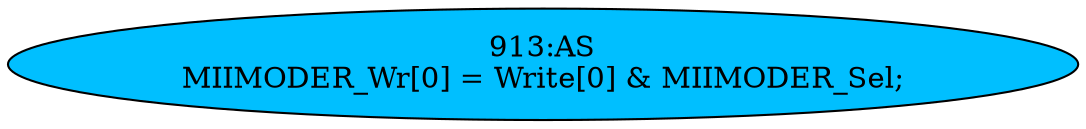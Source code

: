 strict digraph "" {
	node [label="\N"];
	"913:AS"	 [ast="<pyverilog.vparser.ast.Assign object at 0x7fbdee0e3310>",
		def_var="['MIIMODER_Wr']",
		fillcolor=deepskyblue,
		label="913:AS
MIIMODER_Wr[0] = Write[0] & MIIMODER_Sel;",
		statements="[]",
		style=filled,
		typ=Assign,
		use_var="['Write', 'MIIMODER_Sel']"];
}
